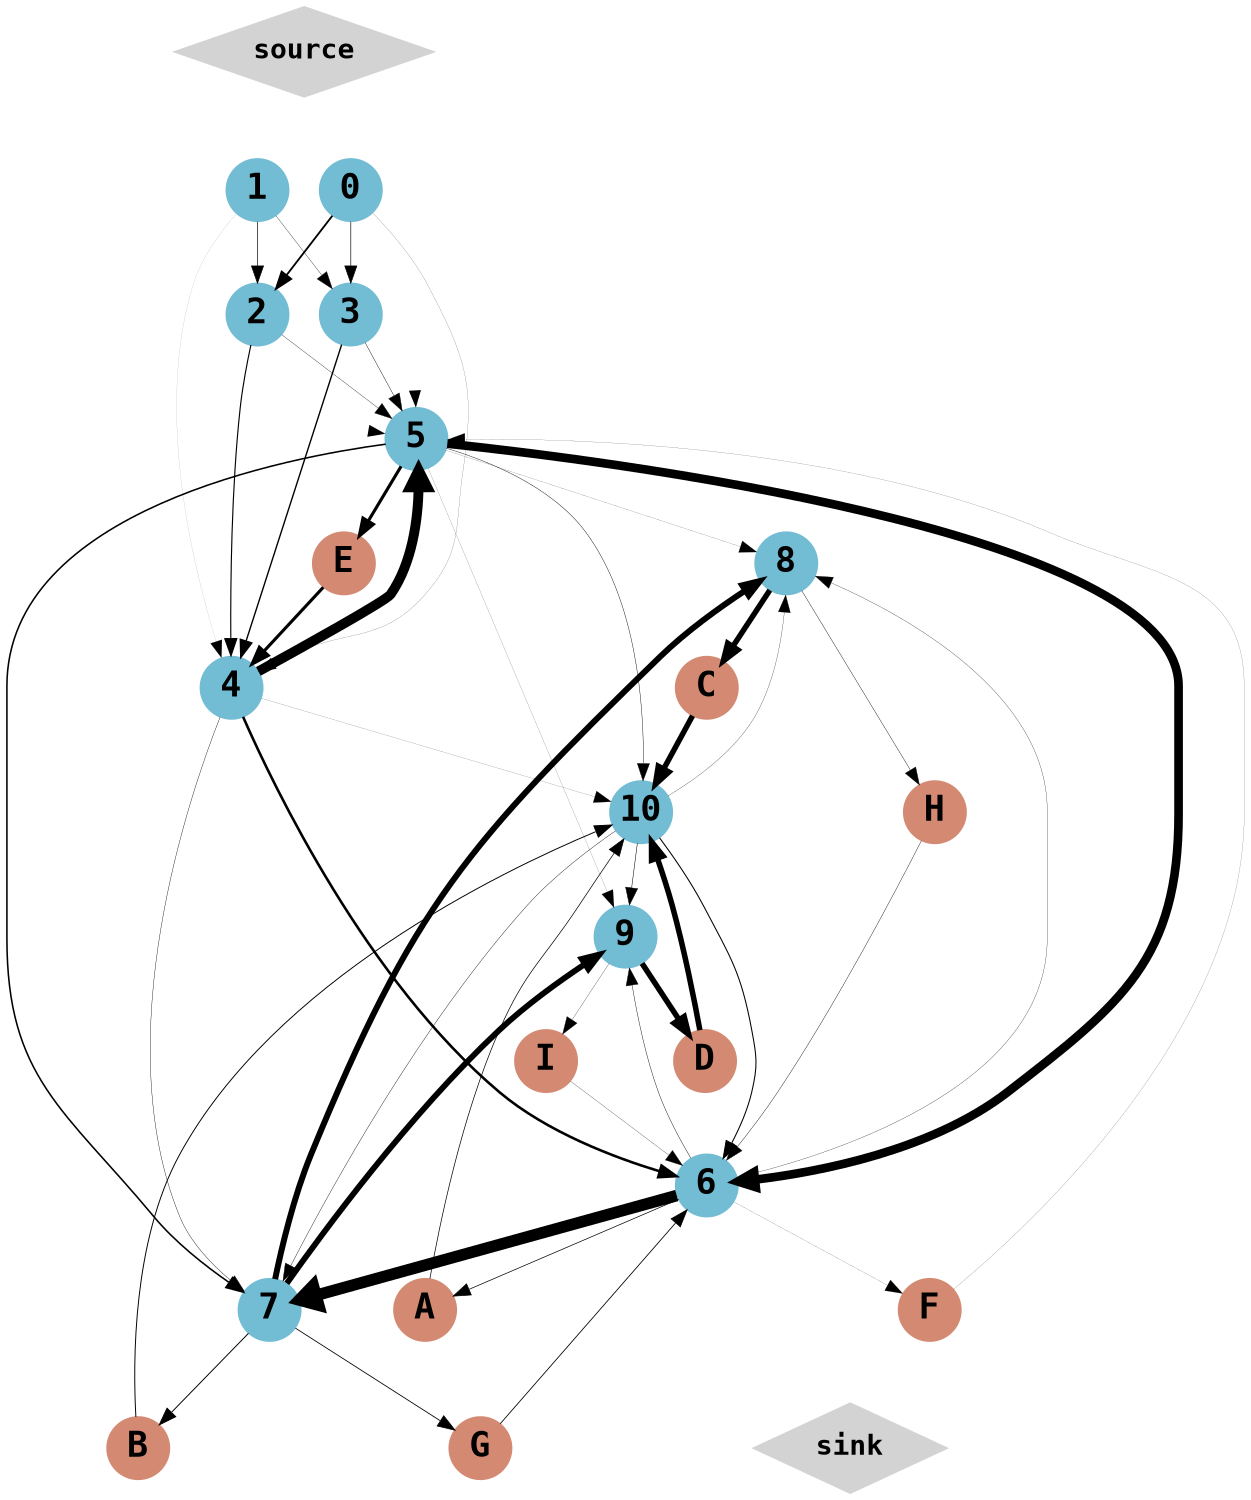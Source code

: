 digraph G {
	rankdir=TB size="10,10" splines=true
	node [color=lightgrey fontname="Courier-Bold" fontsize=16 shape=diamond style=filled]
	source [pos="0,9!"]
	sink [pos="0,0!"]
	node [fixedsize=true fontname="Courier-Bold" fontsize=20 shape=circle style=filled]
	A [color="#D48A72" pos="2,3.5!" width=0.5]
	1 [color="#72BCD4" pos="1,8!" width=0.5]
	8 [color="#72BCD4" pos="-2,2!" width=0.5]
	I [color="#D48A72" pos="1,3.5!" width=0.5]
	7 [color="#72BCD4" pos="0,3!" width=0.5]
	E [color="#D48A72" pos="-1,5.5!" width=0.5]
	5 [color="#72BCD4" pos="0,5!" width=0.5]
	0 [color="#72BCD4" pos="-1,8!" width=0.5]
	C [color="#D48A72" pos="-1,1.5!" width=0.5]
	3 [color="#72BCD4" pos="1,7!" width=0.5]
	10 [color="#72BCD4" pos="0,1!" width=0.5]
	6 [color="#72BCD4" pos="0,4!" width=0.5]
	H [color="#D48A72" pos="-2,3.5!" width=0.5]
	2 [color="#72BCD4" pos="-1,7!" width=0.5]
	B [color="#D48A72" pos="0,2!" width=0.5]
	9 [color="#72BCD4" pos="2,2!" width=0.5]
	D [color="#D48A72" pos="1,1.5!" width=0.5]
	G [color="#D48A72" pos="-1,3.5!" width=0.5]
	F [color="#D48A72" pos="-1,4.5!" width=0.5]
	4 [color="#72BCD4" pos="0,6!" width=0.5]
	A -> 10 [color="#000000" penwidth=0.41]
	1 -> 5 [color="#000000" penwidth=0.02]
	1 -> 3 [color="#000000" penwidth=0.185]
	1 -> 2 [color="#000000" penwidth=0.395]
	1 -> 4 [color="#000000" penwidth=0.04]
	8 -> sink [color="#000000" penwidth=inf]
	8 -> C [color="#000000" penwidth=3.175]
	8 -> H [color="#000000" penwidth=0.23]
	I -> 6 [color="#000000" penwidth=0.145]
	7 -> 8 [color="#000000" penwidth=3.46]
	7 -> sink [color="#000000" penwidth=inf]
	7 -> B [color="#000000" penwidth=0.56]
	7 -> 9 [color="#000000" penwidth=3.38]
	7 -> G [color="#000000" penwidth=0.48]
	E -> 4 [color="#000000" penwidth=1.81]
	5 -> 8 [color="#000000" penwidth=0.08]
	5 -> 7 [color="#000000" penwidth=0.905]
	5 -> E [color="#000000" penwidth=1.81]
	5 -> 10 [color="#000000" penwidth=0.245]
	5 -> 6 [color="#000000" penwidth=5.02]
	5 -> 9 [color="#000000" penwidth=0.08]
	0 -> 5 [color="#000000" penwidth=0.02]
	0 -> 3 [color="#000000" penwidth=0.38]
	0 -> 2 [color="#000000" penwidth=1.055]
	0 -> 4 [color="#000000" penwidth=0.085]
	C -> 10 [color="#000000" penwidth=3.175]
	3 -> 5 [color="#000000" penwidth=0.24]
	3 -> 4 [color="#000000" penwidth=0.805]
	10 -> 8 [color="#000000" penwidth=0.15]
	10 -> sink [color="#000000" penwidth=inf]
	10 -> 7 [color="#000000" penwidth=0.225]
	10 -> 6 [color="#000000" penwidth=0.605]
	10 -> 9 [color="#000000" penwidth=0.3]
	6 -> A [color="#000000" penwidth=0.41]
	6 -> 8 [color="#000000" penwidth=0.16]
	6 -> sink [color="#000000" penwidth=inf]
	6 -> 7 [color="#000000" penwidth=6.735]
	6 -> 9 [color="#000000" penwidth=0.245]
	6 -> F [color="#000000" penwidth=0.08]
	source -> 1 [color="#000000" penwidth=inf]
	source -> 0 [color="#000000" penwidth=inf]
	H -> 6 [color="#000000" penwidth=0.23]
	2 -> 5 [color="#000000" penwidth=0.19]
	2 -> 4 [color="#000000" penwidth=0.655]
	B -> 10 [color="#000000" penwidth=0.56]
	9 -> I [color="#000000" penwidth=0.145]
	9 -> sink [color="#000000" penwidth=inf]
	9 -> D [color="#000000" penwidth=3.2]
	D -> 10 [color="#000000" penwidth=3.2]
	G -> 6 [color="#000000" penwidth=0.48]
	F -> 5 [color="#000000" penwidth=0.08]
	4 -> 7 [color="#000000" penwidth=0.225]
	4 -> 5 [color="#000000" penwidth=5.7]
	4 -> 10 [color="#000000" penwidth=0.075]
	4 -> 6 [color="#000000" penwidth=1.5]
}
